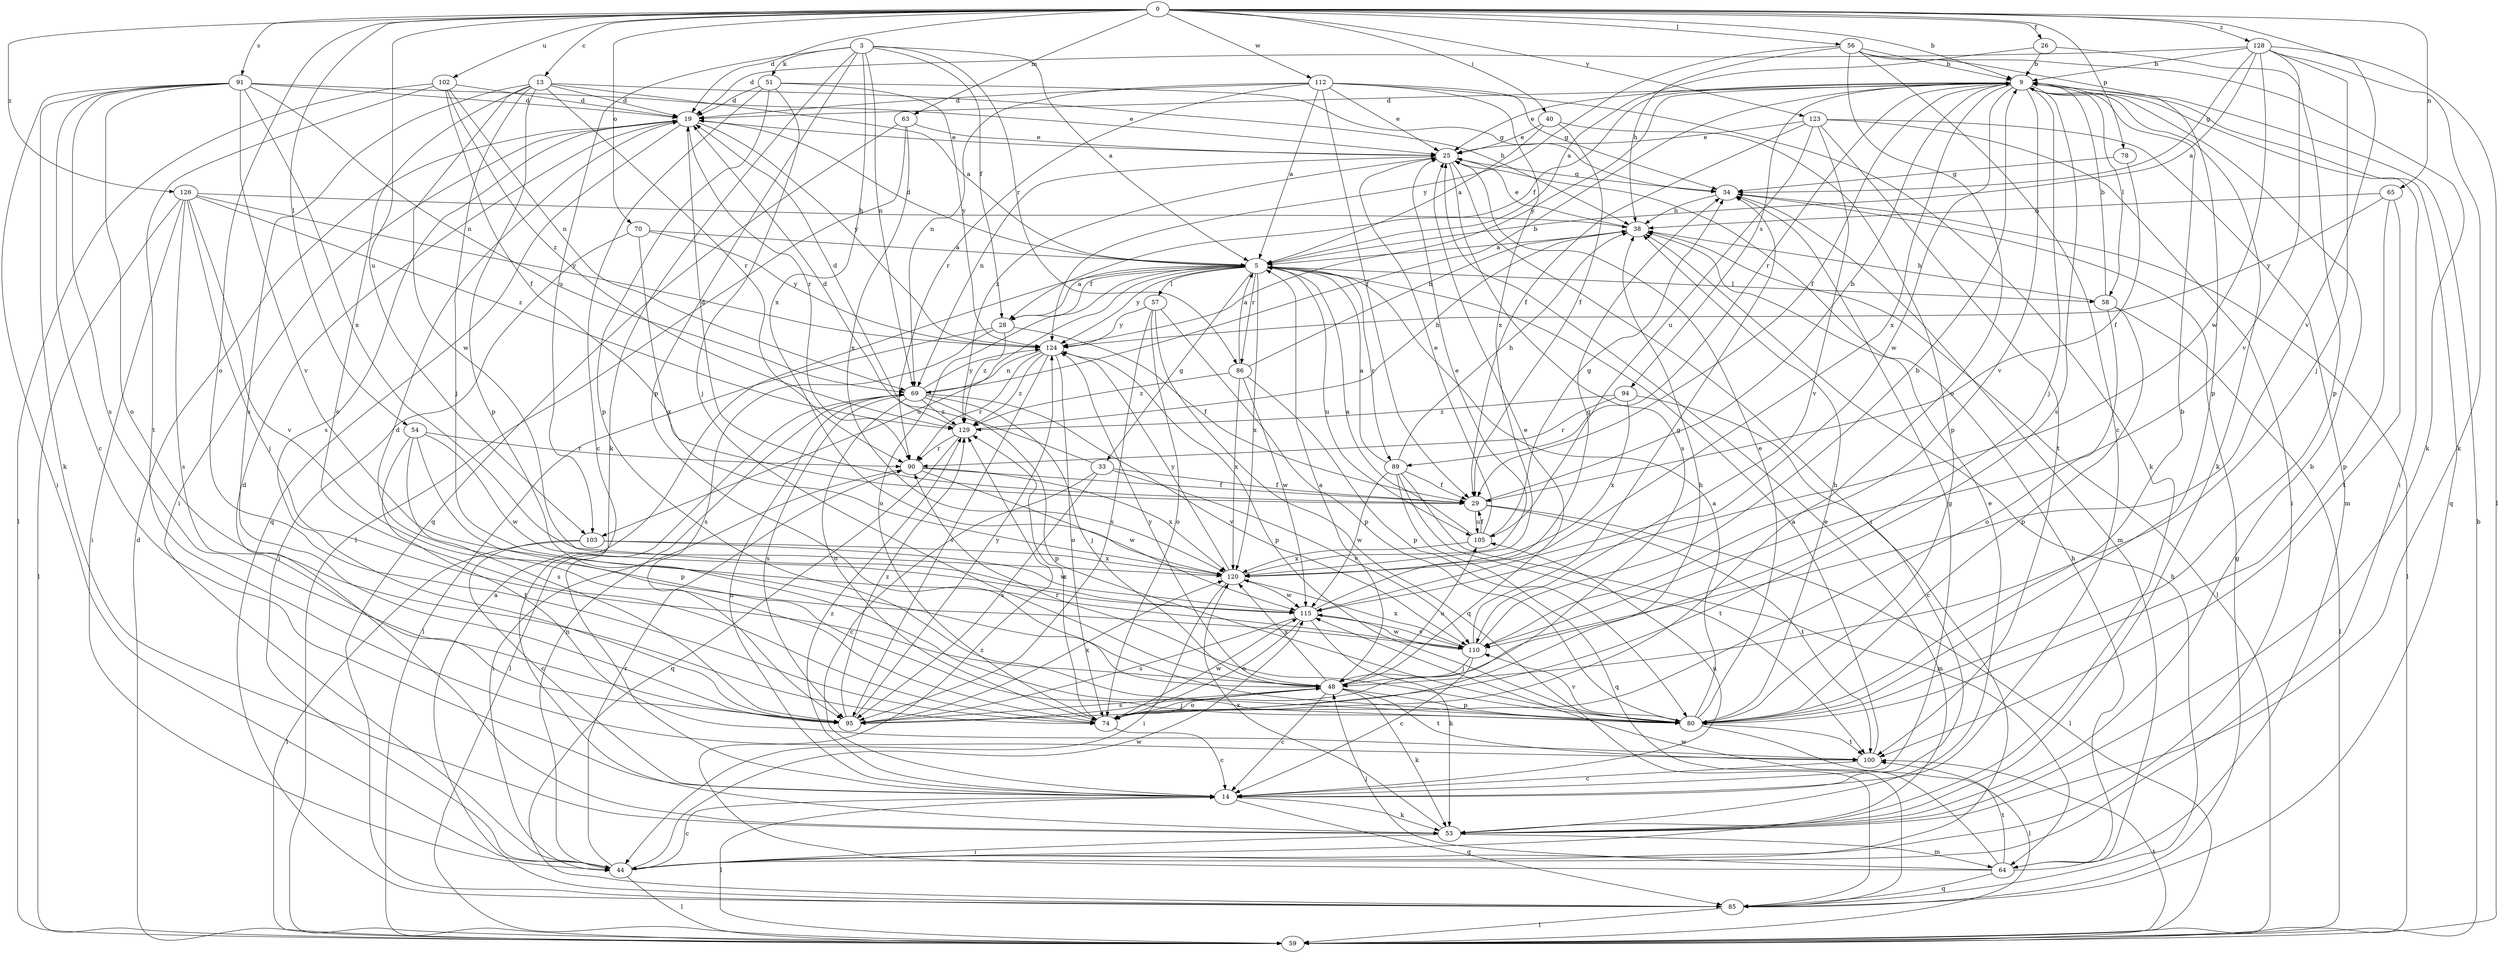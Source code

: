 strict digraph  {
0;
3;
5;
9;
13;
14;
19;
25;
26;
28;
29;
33;
34;
38;
40;
44;
48;
51;
53;
54;
56;
57;
58;
59;
63;
64;
65;
69;
70;
74;
78;
80;
85;
86;
89;
90;
91;
94;
95;
100;
102;
103;
105;
110;
112;
115;
120;
123;
124;
126;
128;
129;
0 -> 9  [label=b];
0 -> 13  [label=c];
0 -> 19  [label=d];
0 -> 26  [label=f];
0 -> 40  [label=i];
0 -> 54  [label=l];
0 -> 56  [label=l];
0 -> 63  [label=m];
0 -> 65  [label=n];
0 -> 70  [label=o];
0 -> 74  [label=o];
0 -> 78  [label=p];
0 -> 91  [label=s];
0 -> 102  [label=u];
0 -> 103  [label=u];
0 -> 110  [label=v];
0 -> 112  [label=w];
0 -> 123  [label=y];
0 -> 126  [label=z];
0 -> 128  [label=z];
3 -> 5  [label=a];
3 -> 28  [label=f];
3 -> 51  [label=k];
3 -> 53  [label=k];
3 -> 69  [label=n];
3 -> 80  [label=p];
3 -> 86  [label=r];
3 -> 103  [label=u];
3 -> 120  [label=x];
5 -> 19  [label=d];
5 -> 28  [label=f];
5 -> 33  [label=g];
5 -> 57  [label=l];
5 -> 58  [label=l];
5 -> 74  [label=o];
5 -> 86  [label=r];
5 -> 89  [label=r];
5 -> 103  [label=u];
5 -> 105  [label=u];
5 -> 120  [label=x];
5 -> 124  [label=y];
9 -> 19  [label=d];
9 -> 25  [label=e];
9 -> 28  [label=f];
9 -> 29  [label=f];
9 -> 44  [label=i];
9 -> 48  [label=j];
9 -> 53  [label=k];
9 -> 58  [label=l];
9 -> 85  [label=q];
9 -> 89  [label=r];
9 -> 94  [label=s];
9 -> 95  [label=s];
9 -> 110  [label=v];
9 -> 115  [label=w];
9 -> 120  [label=x];
9 -> 124  [label=y];
13 -> 5  [label=a];
13 -> 19  [label=d];
13 -> 38  [label=h];
13 -> 48  [label=j];
13 -> 74  [label=o];
13 -> 80  [label=p];
13 -> 90  [label=r];
13 -> 95  [label=s];
13 -> 115  [label=w];
14 -> 34  [label=g];
14 -> 53  [label=k];
14 -> 59  [label=l];
14 -> 69  [label=n];
14 -> 85  [label=q];
14 -> 105  [label=u];
14 -> 129  [label=z];
19 -> 25  [label=e];
19 -> 44  [label=i];
19 -> 85  [label=q];
19 -> 90  [label=r];
19 -> 95  [label=s];
19 -> 124  [label=y];
25 -> 34  [label=g];
25 -> 44  [label=i];
25 -> 69  [label=n];
25 -> 95  [label=s];
25 -> 129  [label=z];
26 -> 5  [label=a];
26 -> 9  [label=b];
26 -> 80  [label=p];
28 -> 5  [label=a];
28 -> 29  [label=f];
28 -> 59  [label=l];
28 -> 95  [label=s];
28 -> 129  [label=z];
29 -> 9  [label=b];
29 -> 19  [label=d];
29 -> 59  [label=l];
29 -> 100  [label=t];
29 -> 105  [label=u];
33 -> 14  [label=c];
33 -> 19  [label=d];
33 -> 29  [label=f];
33 -> 95  [label=s];
33 -> 110  [label=v];
34 -> 38  [label=h];
34 -> 59  [label=l];
34 -> 64  [label=m];
38 -> 5  [label=a];
38 -> 25  [label=e];
38 -> 59  [label=l];
40 -> 5  [label=a];
40 -> 25  [label=e];
40 -> 29  [label=f];
40 -> 80  [label=p];
44 -> 14  [label=c];
44 -> 25  [label=e];
44 -> 59  [label=l];
44 -> 69  [label=n];
44 -> 90  [label=r];
44 -> 115  [label=w];
48 -> 5  [label=a];
48 -> 14  [label=c];
48 -> 25  [label=e];
48 -> 53  [label=k];
48 -> 74  [label=o];
48 -> 80  [label=p];
48 -> 95  [label=s];
48 -> 100  [label=t];
48 -> 105  [label=u];
48 -> 120  [label=x];
48 -> 124  [label=y];
51 -> 14  [label=c];
51 -> 19  [label=d];
51 -> 34  [label=g];
51 -> 48  [label=j];
51 -> 80  [label=p];
51 -> 124  [label=y];
53 -> 9  [label=b];
53 -> 19  [label=d];
53 -> 25  [label=e];
53 -> 44  [label=i];
53 -> 64  [label=m];
53 -> 120  [label=x];
54 -> 80  [label=p];
54 -> 90  [label=r];
54 -> 95  [label=s];
54 -> 100  [label=t];
54 -> 115  [label=w];
56 -> 9  [label=b];
56 -> 14  [label=c];
56 -> 38  [label=h];
56 -> 53  [label=k];
56 -> 74  [label=o];
56 -> 80  [label=p];
56 -> 124  [label=y];
57 -> 74  [label=o];
57 -> 80  [label=p];
57 -> 85  [label=q];
57 -> 95  [label=s];
57 -> 124  [label=y];
58 -> 9  [label=b];
58 -> 38  [label=h];
58 -> 59  [label=l];
58 -> 74  [label=o];
58 -> 80  [label=p];
59 -> 9  [label=b];
59 -> 19  [label=d];
59 -> 100  [label=t];
63 -> 25  [label=e];
63 -> 59  [label=l];
63 -> 85  [label=q];
63 -> 120  [label=x];
64 -> 38  [label=h];
64 -> 48  [label=j];
64 -> 85  [label=q];
64 -> 100  [label=t];
64 -> 115  [label=w];
64 -> 129  [label=z];
65 -> 38  [label=h];
65 -> 80  [label=p];
65 -> 100  [label=t];
65 -> 124  [label=y];
69 -> 9  [label=b];
69 -> 48  [label=j];
69 -> 59  [label=l];
69 -> 74  [label=o];
69 -> 80  [label=p];
69 -> 95  [label=s];
69 -> 110  [label=v];
69 -> 124  [label=y];
69 -> 129  [label=z];
70 -> 5  [label=a];
70 -> 44  [label=i];
70 -> 120  [label=x];
70 -> 124  [label=y];
74 -> 14  [label=c];
74 -> 19  [label=d];
74 -> 38  [label=h];
74 -> 48  [label=j];
74 -> 115  [label=w];
74 -> 129  [label=z];
78 -> 29  [label=f];
78 -> 34  [label=g];
80 -> 5  [label=a];
80 -> 9  [label=b];
80 -> 25  [label=e];
80 -> 38  [label=h];
80 -> 59  [label=l];
80 -> 90  [label=r];
80 -> 100  [label=t];
80 -> 110  [label=v];
85 -> 5  [label=a];
85 -> 34  [label=g];
85 -> 38  [label=h];
85 -> 59  [label=l];
86 -> 5  [label=a];
86 -> 38  [label=h];
86 -> 80  [label=p];
86 -> 115  [label=w];
86 -> 120  [label=x];
86 -> 129  [label=z];
89 -> 5  [label=a];
89 -> 29  [label=f];
89 -> 38  [label=h];
89 -> 64  [label=m];
89 -> 85  [label=q];
89 -> 100  [label=t];
89 -> 115  [label=w];
90 -> 29  [label=f];
90 -> 44  [label=i];
90 -> 115  [label=w];
90 -> 120  [label=x];
91 -> 14  [label=c];
91 -> 19  [label=d];
91 -> 25  [label=e];
91 -> 44  [label=i];
91 -> 53  [label=k];
91 -> 69  [label=n];
91 -> 74  [label=o];
91 -> 95  [label=s];
91 -> 110  [label=v];
91 -> 120  [label=x];
94 -> 14  [label=c];
94 -> 90  [label=r];
94 -> 120  [label=x];
94 -> 129  [label=z];
95 -> 120  [label=x];
95 -> 124  [label=y];
95 -> 129  [label=z];
100 -> 5  [label=a];
100 -> 14  [label=c];
102 -> 19  [label=d];
102 -> 29  [label=f];
102 -> 59  [label=l];
102 -> 69  [label=n];
102 -> 100  [label=t];
102 -> 129  [label=z];
103 -> 14  [label=c];
103 -> 59  [label=l];
103 -> 115  [label=w];
103 -> 120  [label=x];
105 -> 5  [label=a];
105 -> 25  [label=e];
105 -> 29  [label=f];
105 -> 34  [label=g];
105 -> 120  [label=x];
110 -> 9  [label=b];
110 -> 14  [label=c];
110 -> 34  [label=g];
110 -> 48  [label=j];
110 -> 115  [label=w];
110 -> 120  [label=x];
112 -> 5  [label=a];
112 -> 19  [label=d];
112 -> 25  [label=e];
112 -> 29  [label=f];
112 -> 34  [label=g];
112 -> 53  [label=k];
112 -> 69  [label=n];
112 -> 90  [label=r];
112 -> 120  [label=x];
115 -> 34  [label=g];
115 -> 53  [label=k];
115 -> 74  [label=o];
115 -> 95  [label=s];
115 -> 110  [label=v];
120 -> 25  [label=e];
120 -> 44  [label=i];
120 -> 115  [label=w];
120 -> 124  [label=y];
123 -> 25  [label=e];
123 -> 29  [label=f];
123 -> 44  [label=i];
123 -> 64  [label=m];
123 -> 100  [label=t];
123 -> 105  [label=u];
123 -> 110  [label=v];
124 -> 69  [label=n];
124 -> 74  [label=o];
124 -> 80  [label=p];
124 -> 90  [label=r];
124 -> 95  [label=s];
124 -> 129  [label=z];
126 -> 38  [label=h];
126 -> 44  [label=i];
126 -> 48  [label=j];
126 -> 59  [label=l];
126 -> 95  [label=s];
126 -> 110  [label=v];
126 -> 124  [label=y];
126 -> 129  [label=z];
128 -> 5  [label=a];
128 -> 9  [label=b];
128 -> 19  [label=d];
128 -> 34  [label=g];
128 -> 48  [label=j];
128 -> 53  [label=k];
128 -> 59  [label=l];
128 -> 110  [label=v];
128 -> 115  [label=w];
129 -> 19  [label=d];
129 -> 38  [label=h];
129 -> 85  [label=q];
129 -> 90  [label=r];
}
